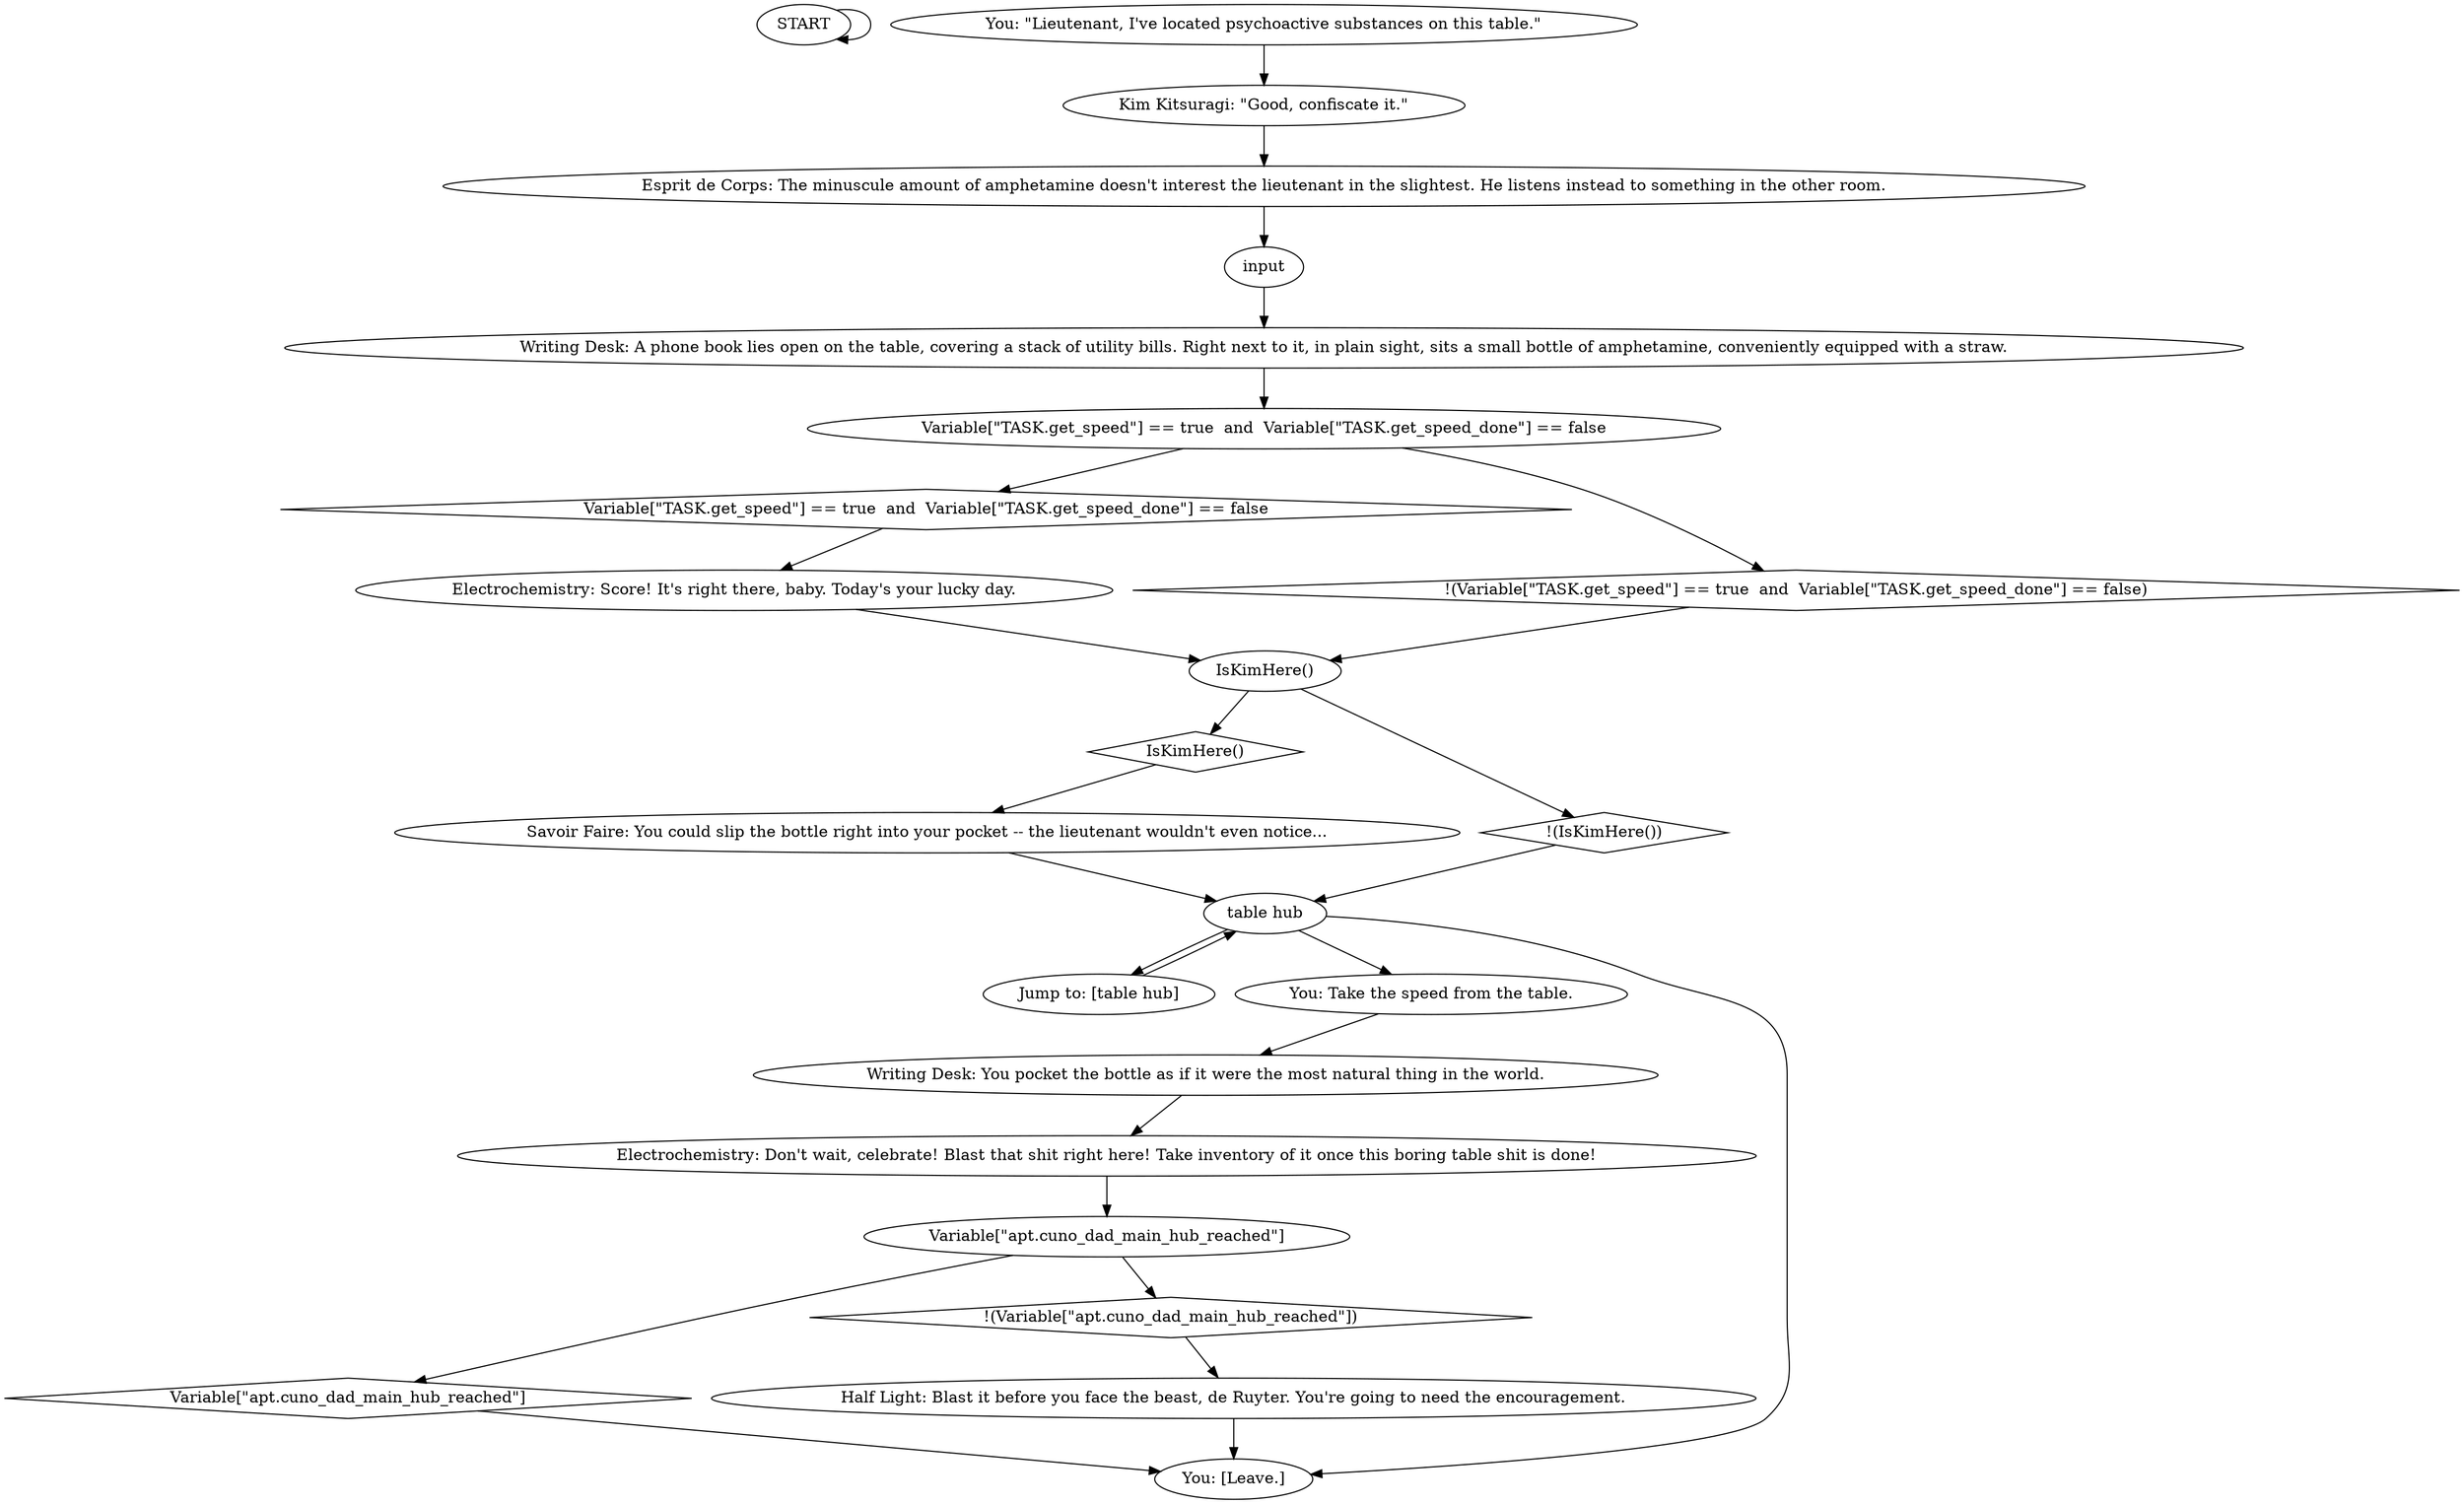 # APT / WRITING DESK IN CUNO'S APT
# 2 bottles of speed on the table, in plain sight. A straw in the bottle. Low-quality trucker speed. Drugs have charges, this is a low-charge one. 0 bonus to your electrochem base-count of how many times you can use the drug.
#
#FIND THE SPEED finishes when you click on the table. While you're taking that shit, Kim is already checking the other room. Kitsuragi love goes down if you take the drugs.
#
#Table diag despaws after you've taken the drugs.
#
#Habit-initiation dialogue. Electrochem tells you blast one already in this dialogue. Ask Argo (abt cigarette initiation dial). It should also teach you to put it in your hold slot. 
#
#Global afterthought, electrochem pops up
# ==================================================
digraph G {
	  0 [label="START"];
	  1 [label="input"];
	  2 [label="Jump to: [table hub]"];
	  3 [label="You: \"Lieutenant, I've located psychoactive substances on this table.\""];
	  4 [label="Kim Kitsuragi: \"Good, confiscate it.\""];
	  5 [label="Writing Desk: A phone book lies open on the table, covering a stack of utility bills. Right next to it, in plain sight, sits a small bottle of amphetamine, conveniently equipped with a straw."];
	  6 [label="Electrochemistry: Don't wait, celebrate! Blast that shit right here! Take inventory of it once this boring table shit is done!"];
	  7 [label="Esprit de Corps: The minuscule amount of amphetamine doesn't interest the lieutenant in the slightest. He listens instead to something in the other room."];
	  8 [label="Electrochemistry: Score! It's right there, baby. Today's your lucky day."];
	  9 [label="You: Take the speed from the table."];
	  10 [label="Variable[\"TASK.get_speed\"] == true  and  Variable[\"TASK.get_speed_done\"] == false"];
	  11 [label="Variable[\"TASK.get_speed\"] == true  and  Variable[\"TASK.get_speed_done\"] == false", shape=diamond];
	  12 [label="!(Variable[\"TASK.get_speed\"] == true  and  Variable[\"TASK.get_speed_done\"] == false)", shape=diamond];
	  13 [label="table hub"];
	  14 [label="IsKimHere()"];
	  15 [label="IsKimHere()", shape=diamond];
	  16 [label="!(IsKimHere())", shape=diamond];
	  17 [label="You: [Leave.]"];
	  18 [label="Savoir Faire: You could slip the bottle right into your pocket -- the lieutenant wouldn't even notice..."];
	  19 [label="Half Light: Blast it before you face the beast, de Ruyter. You're going to need the encouragement."];
	  20 [label="Writing Desk: You pocket the bottle as if it were the most natural thing in the world."];
	  21 [label="Variable[\"apt.cuno_dad_main_hub_reached\"]"];
	  22 [label="Variable[\"apt.cuno_dad_main_hub_reached\"]", shape=diamond];
	  23 [label="!(Variable[\"apt.cuno_dad_main_hub_reached\"])", shape=diamond];
	  0 -> 0
	  1 -> 5
	  2 -> 13
	  3 -> 4
	  4 -> 7
	  5 -> 10
	  6 -> 21
	  7 -> 1
	  8 -> 14
	  9 -> 20
	  10 -> 11
	  10 -> 12
	  11 -> 8
	  12 -> 14
	  13 -> 9
	  13 -> 2
	  13 -> 17
	  14 -> 16
	  14 -> 15
	  15 -> 18
	  16 -> 13
	  18 -> 13
	  19 -> 17
	  20 -> 6
	  21 -> 22
	  21 -> 23
	  22 -> 17
	  23 -> 19
}

